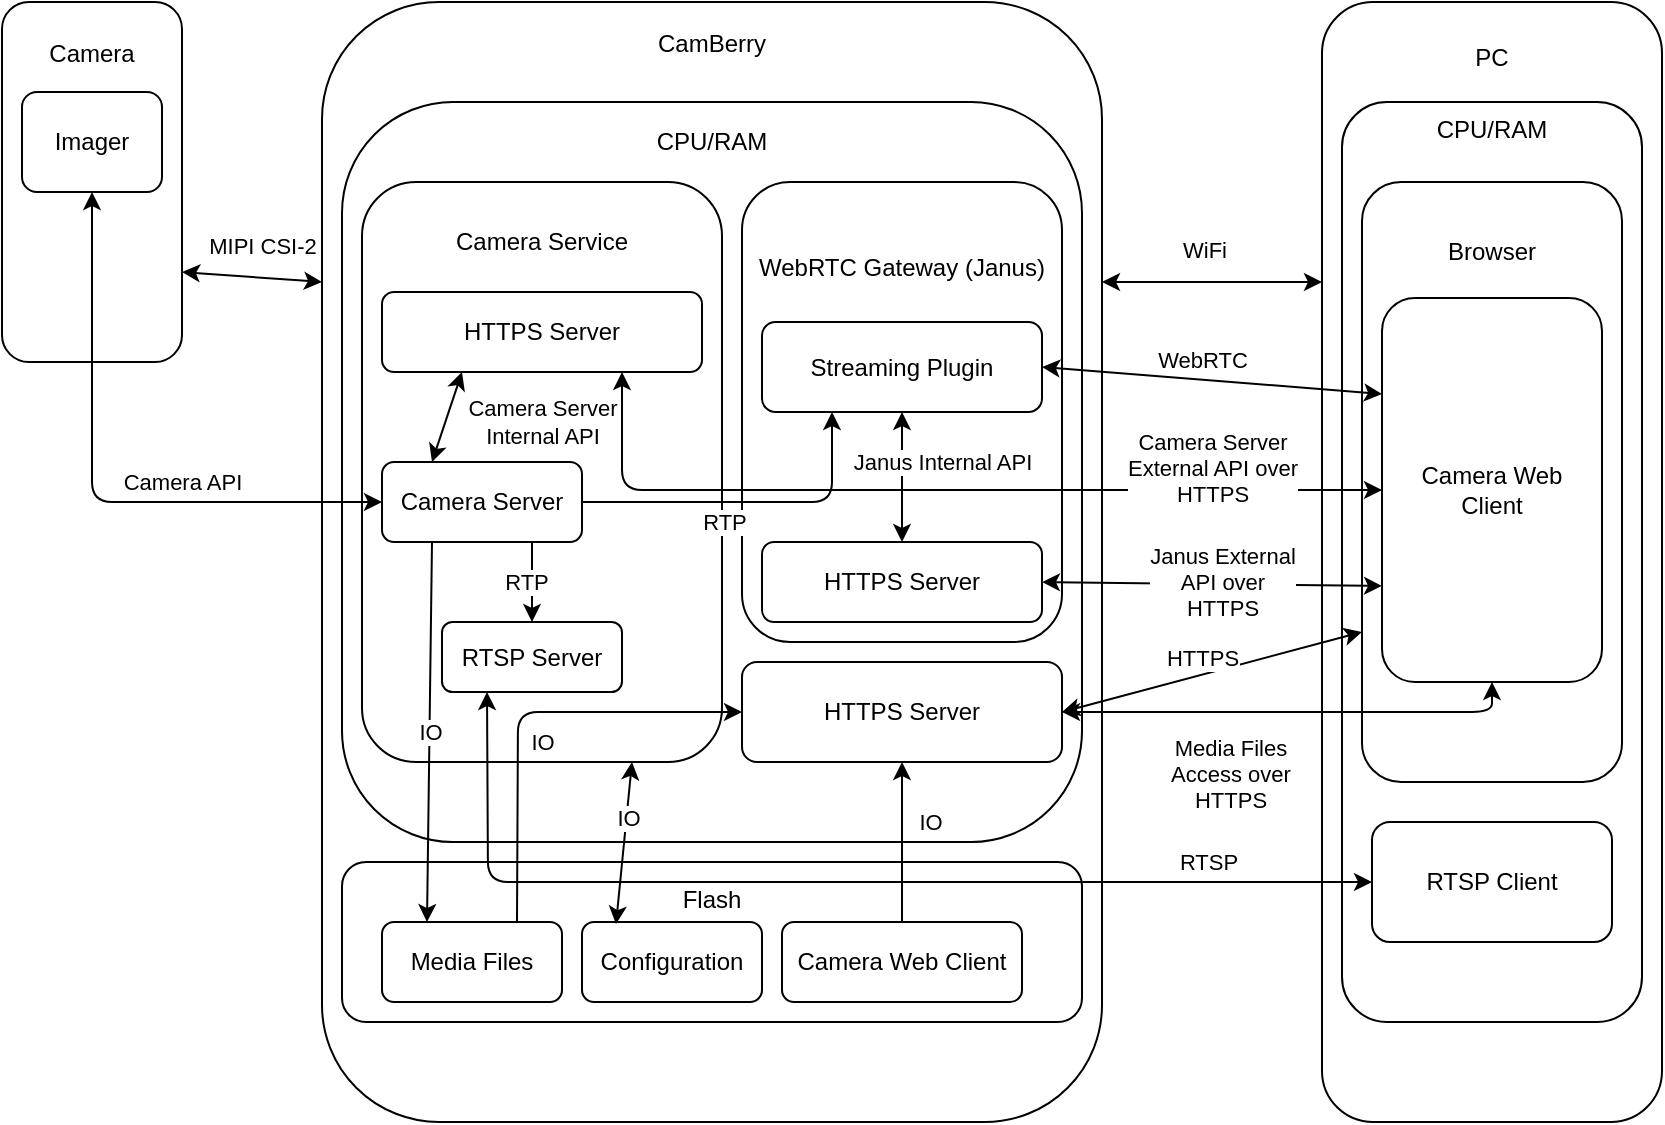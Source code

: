 <mxfile version="14.4.3" type="device"><diagram id="eTWQddaCksR-gw7PWzGI" name="Page-1"><mxGraphModel dx="1100" dy="636" grid="1" gridSize="10" guides="1" tooltips="1" connect="1" arrows="1" fold="1" page="1" pageScale="1" pageWidth="850" pageHeight="1100" math="0" shadow="0"><root><mxCell id="0"/><mxCell id="1" parent="0"/><mxCell id="myPzGDPE-qvGbpkQ2VIC-19" value="PC&lt;br&gt;&lt;br&gt;&lt;br&gt;&lt;br&gt;&lt;br&gt;&lt;br&gt;&lt;br&gt;&lt;br&gt;&lt;br&gt;&lt;br&gt;&lt;br&gt;&lt;br&gt;&lt;br&gt;&lt;br&gt;&lt;br&gt;&lt;br&gt;&lt;br&gt;&lt;br&gt;&lt;br&gt;&lt;br&gt;&lt;br&gt;&lt;br&gt;&lt;br&gt;&lt;br&gt;&lt;br&gt;&lt;br&gt;&lt;br&gt;&lt;br&gt;&lt;br&gt;&lt;br&gt;&lt;br&gt;&lt;br&gt;&lt;br&gt;&lt;br&gt;&lt;br&gt;&lt;br&gt;" style="rounded=1;whiteSpace=wrap;html=1;" parent="1" vertex="1"><mxGeometry x="670" y="40" width="170" height="560" as="geometry"/></mxCell><mxCell id="myPzGDPE-qvGbpkQ2VIC-30" value="CPU/RAM&lt;br&gt;&lt;br&gt;&lt;br&gt;&lt;br&gt;&lt;br&gt;&lt;br&gt;&lt;br&gt;&lt;br&gt;&lt;br&gt;&lt;br&gt;&lt;br&gt;&lt;br&gt;&lt;br&gt;&lt;br&gt;&lt;br&gt;&lt;br&gt;&lt;br&gt;&lt;br&gt;&lt;br&gt;&lt;br&gt;&lt;br&gt;&lt;br&gt;&lt;br&gt;&lt;br&gt;&lt;br&gt;&lt;br&gt;&lt;br&gt;&lt;br&gt;&lt;br&gt;&lt;br&gt;&lt;br&gt;" style="rounded=1;whiteSpace=wrap;html=1;" parent="1" vertex="1"><mxGeometry x="680" y="90" width="150" height="460" as="geometry"/></mxCell><mxCell id="myPzGDPE-qvGbpkQ2VIC-6" value="CamBerry&lt;br&gt;&lt;br&gt;&lt;br&gt;&lt;br&gt;RAM&lt;br&gt;&lt;br&gt;&lt;br&gt;&lt;br&gt;&lt;br&gt;&lt;br&gt;&lt;br&gt;&lt;br&gt;&lt;br&gt;&lt;br&gt;&lt;br&gt;&lt;br&gt;&lt;br&gt;&lt;br&gt;&lt;br&gt;&lt;br&gt;&lt;br&gt;&lt;br&gt;&lt;br&gt;&lt;br&gt;&lt;br&gt;&lt;br&gt;&lt;br&gt;&lt;br&gt;&lt;br&gt;&lt;br&gt;&lt;br&gt;&lt;br&gt;&lt;br&gt;&lt;br&gt;&lt;br&gt;&lt;br&gt;&lt;br&gt;" style="rounded=1;whiteSpace=wrap;html=1;" parent="1" vertex="1"><mxGeometry x="170" y="40" width="390" height="560" as="geometry"/></mxCell><mxCell id="myPzGDPE-qvGbpkQ2VIC-26" value="CPU/RAM&lt;br&gt;&lt;br&gt;&lt;br&gt;&lt;br&gt;&lt;br&gt;&lt;br&gt;&lt;br&gt;&lt;br&gt;&lt;br&gt;&lt;br&gt;&lt;br&gt;&lt;br&gt;&lt;br&gt;&lt;br&gt;&lt;br&gt;&lt;br&gt;&lt;br&gt;&lt;br&gt;&lt;br&gt;&lt;br&gt;&lt;br&gt;&lt;br&gt;&lt;br&gt;&lt;br&gt;" style="rounded=1;whiteSpace=wrap;html=1;" parent="1" vertex="1"><mxGeometry x="180" y="90" width="370" height="370" as="geometry"/></mxCell><mxCell id="myPzGDPE-qvGbpkQ2VIC-2" value="WebRTC Gateway (Janus)&lt;br&gt;&lt;br&gt;&lt;br&gt;&lt;br&gt;&lt;br&gt;&lt;br&gt;&lt;br&gt;&lt;br&gt;&lt;br&gt;&lt;br&gt;&lt;br&gt;" style="rounded=1;whiteSpace=wrap;html=1;" parent="1" vertex="1"><mxGeometry x="380" y="130" width="160" height="230" as="geometry"/></mxCell><mxCell id="myPzGDPE-qvGbpkQ2VIC-4" value="Browser&lt;br&gt;&lt;br&gt;&lt;br&gt;&lt;br&gt;&lt;br&gt;&lt;br&gt;&lt;br&gt;&lt;br&gt;&lt;br&gt;&lt;br&gt;&lt;br&gt;&lt;br&gt;&lt;br&gt;&lt;br&gt;&lt;br&gt;&lt;br&gt;&lt;br&gt;" style="rounded=1;whiteSpace=wrap;html=1;" parent="1" vertex="1"><mxGeometry x="690" y="130" width="130" height="300" as="geometry"/></mxCell><mxCell id="myPzGDPE-qvGbpkQ2VIC-5" value="Camera Service&lt;br&gt;&lt;br&gt;&lt;br&gt;&lt;br&gt;&lt;br&gt;&lt;br&gt;&lt;br&gt;&lt;br&gt;&lt;br&gt;&lt;br&gt;&lt;br&gt;&lt;br&gt;&lt;br&gt;&lt;br&gt;&lt;br&gt;&lt;br&gt;&lt;br&gt;" style="rounded=1;whiteSpace=wrap;html=1;" parent="1" vertex="1"><mxGeometry x="190" y="130" width="180" height="290" as="geometry"/></mxCell><mxCell id="myPzGDPE-qvGbpkQ2VIC-7" value="Streaming Plugin" style="rounded=1;whiteSpace=wrap;html=1;" parent="1" vertex="1"><mxGeometry x="390" y="200" width="140" height="45" as="geometry"/></mxCell><mxCell id="myPzGDPE-qvGbpkQ2VIC-8" value="RTSP Server" style="rounded=1;whiteSpace=wrap;html=1;" parent="1" vertex="1"><mxGeometry x="230" y="350" width="90" height="35" as="geometry"/></mxCell><mxCell id="myPzGDPE-qvGbpkQ2VIC-9" value="HTTPS Server" style="rounded=1;whiteSpace=wrap;html=1;" parent="1" vertex="1"><mxGeometry x="200" y="185" width="160" height="40" as="geometry"/></mxCell><mxCell id="myPzGDPE-qvGbpkQ2VIC-10" value="Camera Server" style="rounded=1;whiteSpace=wrap;html=1;" parent="1" vertex="1"><mxGeometry x="200" y="270" width="100" height="40" as="geometry"/></mxCell><mxCell id="myPzGDPE-qvGbpkQ2VIC-11" value="Camera&lt;br&gt;&lt;br&gt;&lt;br&gt;&lt;br&gt;&lt;br&gt;&lt;br&gt;&lt;br&gt;&lt;br&gt;&lt;br&gt;&lt;br&gt;" style="rounded=1;whiteSpace=wrap;html=1;" parent="1" vertex="1"><mxGeometry x="10" y="40" width="90" height="180" as="geometry"/></mxCell><mxCell id="myPzGDPE-qvGbpkQ2VIC-17" value="" style="endArrow=classic;startArrow=classic;html=1;exitX=1;exitY=0.75;exitDx=0;exitDy=0;entryX=0;entryY=0.25;entryDx=0;entryDy=0;" parent="1" source="myPzGDPE-qvGbpkQ2VIC-11" target="myPzGDPE-qvGbpkQ2VIC-6" edge="1"><mxGeometry width="50" height="50" relative="1" as="geometry"><mxPoint x="400" y="270" as="sourcePoint"/><mxPoint x="170" y="94" as="targetPoint"/></mxGeometry></mxCell><mxCell id="myPzGDPE-qvGbpkQ2VIC-18" value="MIPI CSI-2" style="edgeLabel;html=1;align=center;verticalAlign=middle;resizable=0;points=[];" parent="myPzGDPE-qvGbpkQ2VIC-17" vertex="1" connectable="0"><mxGeometry x="0.412" relative="1" as="geometry"><mxPoint x="-9.17" y="-16.75" as="offset"/></mxGeometry></mxCell><mxCell id="myPzGDPE-qvGbpkQ2VIC-21" value="" style="endArrow=classic;startArrow=classic;html=1;entryX=0;entryY=0.25;entryDx=0;entryDy=0;exitX=1;exitY=0.25;exitDx=0;exitDy=0;" parent="1" source="myPzGDPE-qvGbpkQ2VIC-6" target="myPzGDPE-qvGbpkQ2VIC-19" edge="1"><mxGeometry width="50" height="50" relative="1" as="geometry"><mxPoint x="400" y="200" as="sourcePoint"/><mxPoint x="450" y="150" as="targetPoint"/></mxGeometry></mxCell><mxCell id="myPzGDPE-qvGbpkQ2VIC-22" value="WiFi&lt;br&gt;" style="edgeLabel;html=1;align=center;verticalAlign=middle;resizable=0;points=[];" parent="myPzGDPE-qvGbpkQ2VIC-21" vertex="1" connectable="0"><mxGeometry x="0.244" y="-2" relative="1" as="geometry"><mxPoint x="-18" y="-18.66" as="offset"/></mxGeometry></mxCell><mxCell id="myPzGDPE-qvGbpkQ2VIC-23" value="" style="endArrow=classic;startArrow=classic;html=1;exitX=1;exitY=0.5;exitDx=0;exitDy=0;" parent="1" source="myPzGDPE-qvGbpkQ2VIC-20" edge="1"><mxGeometry width="50" height="50" relative="1" as="geometry"><mxPoint x="400" y="280" as="sourcePoint"/><mxPoint x="690" y="355" as="targetPoint"/><Array as="points"/></mxGeometry></mxCell><mxCell id="myPzGDPE-qvGbpkQ2VIC-24" value="HTTPS" style="edgeLabel;html=1;align=center;verticalAlign=middle;resizable=0;points=[];" parent="myPzGDPE-qvGbpkQ2VIC-23" vertex="1" connectable="0"><mxGeometry x="-0.179" y="-2" relative="1" as="geometry"><mxPoint x="7.65" y="-12.94" as="offset"/></mxGeometry></mxCell><mxCell id="myPzGDPE-qvGbpkQ2VIC-25" value="Flash&lt;br&gt;&lt;br&gt;&lt;br&gt;&lt;br&gt;" style="rounded=1;whiteSpace=wrap;html=1;" parent="1" vertex="1"><mxGeometry x="180" y="470" width="370" height="80" as="geometry"/></mxCell><mxCell id="myPzGDPE-qvGbpkQ2VIC-27" value="Camera Web Client" style="rounded=1;whiteSpace=wrap;html=1;" parent="1" vertex="1"><mxGeometry x="400" y="500" width="120" height="40" as="geometry"/></mxCell><mxCell id="myPzGDPE-qvGbpkQ2VIC-28" value="" style="endArrow=classic;startArrow=none;html=1;entryX=0.5;entryY=1;entryDx=0;entryDy=0;exitX=0.5;exitY=0;exitDx=0;exitDy=0;startFill=0;" parent="1" source="myPzGDPE-qvGbpkQ2VIC-27" target="myPzGDPE-qvGbpkQ2VIC-20" edge="1"><mxGeometry width="50" height="50" relative="1" as="geometry"><mxPoint x="370" y="350" as="sourcePoint"/><mxPoint x="420" y="300" as="targetPoint"/></mxGeometry></mxCell><mxCell id="myPzGDPE-qvGbpkQ2VIC-29" value="IO" style="edgeLabel;html=1;align=center;verticalAlign=middle;resizable=0;points=[];" parent="myPzGDPE-qvGbpkQ2VIC-28" vertex="1" connectable="0"><mxGeometry x="0.447" y="-1" relative="1" as="geometry"><mxPoint x="12.7" y="7.55" as="offset"/></mxGeometry></mxCell><mxCell id="myPzGDPE-qvGbpkQ2VIC-31" value="Camera Web&lt;br&gt;Client" style="rounded=1;whiteSpace=wrap;html=1;" parent="1" vertex="1"><mxGeometry x="700" y="188" width="110" height="192" as="geometry"/></mxCell><mxCell id="myPzGDPE-qvGbpkQ2VIC-32" value="" style="endArrow=classic;startArrow=classic;html=1;entryX=0;entryY=0.5;entryDx=0;entryDy=0;exitX=0.75;exitY=1;exitDx=0;exitDy=0;" parent="1" source="myPzGDPE-qvGbpkQ2VIC-9" target="myPzGDPE-qvGbpkQ2VIC-31" edge="1"><mxGeometry width="50" height="50" relative="1" as="geometry"><mxPoint x="400" y="380" as="sourcePoint"/><mxPoint x="450" y="330" as="targetPoint"/><Array as="points"><mxPoint x="320" y="284"/></Array></mxGeometry></mxCell><mxCell id="myPzGDPE-qvGbpkQ2VIC-44" value="Camera Server&lt;br&gt;External API over&lt;br&gt;HTTPS" style="edgeLabel;html=1;align=center;verticalAlign=middle;resizable=0;points=[];" parent="myPzGDPE-qvGbpkQ2VIC-32" vertex="1" connectable="0"><mxGeometry x="0.47" relative="1" as="geometry"><mxPoint x="31.62" y="-10.91" as="offset"/></mxGeometry></mxCell><mxCell id="myPzGDPE-qvGbpkQ2VIC-34" value="" style="endArrow=classic;startArrow=classic;html=1;entryX=0;entryY=0.25;entryDx=0;entryDy=0;exitX=1;exitY=0.5;exitDx=0;exitDy=0;" parent="1" source="myPzGDPE-qvGbpkQ2VIC-7" target="myPzGDPE-qvGbpkQ2VIC-31" edge="1"><mxGeometry width="50" height="50" relative="1" as="geometry"><mxPoint x="400" y="380" as="sourcePoint"/><mxPoint x="450" y="330" as="targetPoint"/></mxGeometry></mxCell><mxCell id="myPzGDPE-qvGbpkQ2VIC-43" value="WebRTC" style="edgeLabel;html=1;align=center;verticalAlign=middle;resizable=0;points=[];" parent="myPzGDPE-qvGbpkQ2VIC-34" vertex="1" connectable="0"><mxGeometry x="0.21" y="-1" relative="1" as="geometry"><mxPoint x="-23" y="-12.59" as="offset"/></mxGeometry></mxCell><mxCell id="myPzGDPE-qvGbpkQ2VIC-35" value="Configuration" style="rounded=1;whiteSpace=wrap;html=1;" parent="1" vertex="1"><mxGeometry x="300" y="500" width="90" height="40" as="geometry"/></mxCell><mxCell id="myPzGDPE-qvGbpkQ2VIC-36" value="" style="endArrow=classic;startArrow=classic;html=1;entryX=0.75;entryY=1;entryDx=0;entryDy=0;exitX=0.189;exitY=0.025;exitDx=0;exitDy=0;exitPerimeter=0;" parent="1" source="myPzGDPE-qvGbpkQ2VIC-35" target="myPzGDPE-qvGbpkQ2VIC-5" edge="1"><mxGeometry width="50" height="50" relative="1" as="geometry"><mxPoint x="310" y="500" as="sourcePoint"/><mxPoint x="322" y="420" as="targetPoint"/></mxGeometry></mxCell><mxCell id="myPzGDPE-qvGbpkQ2VIC-37" value="IO" style="edgeLabel;html=1;align=center;verticalAlign=middle;resizable=0;points=[];" parent="myPzGDPE-qvGbpkQ2VIC-36" vertex="1" connectable="0"><mxGeometry x="0.344" relative="1" as="geometry"><mxPoint y="1" as="offset"/></mxGeometry></mxCell><mxCell id="myPzGDPE-qvGbpkQ2VIC-39" value="Camera Server&lt;br&gt;Internal API" style="endArrow=classic;startArrow=classic;html=1;entryX=0.25;entryY=1;entryDx=0;entryDy=0;exitX=0.25;exitY=0;exitDx=0;exitDy=0;" parent="1" source="myPzGDPE-qvGbpkQ2VIC-10" target="myPzGDPE-qvGbpkQ2VIC-9" edge="1"><mxGeometry x="0.533" y="-46" width="50" height="50" relative="1" as="geometry"><mxPoint x="60" y="370" as="sourcePoint"/><mxPoint x="110" y="320" as="targetPoint"/><mxPoint as="offset"/></mxGeometry></mxCell><mxCell id="myPzGDPE-qvGbpkQ2VIC-40" value="RTSP Client" style="rounded=1;whiteSpace=wrap;html=1;" parent="1" vertex="1"><mxGeometry x="695" y="450" width="120" height="60" as="geometry"/></mxCell><mxCell id="myPzGDPE-qvGbpkQ2VIC-41" value="" style="endArrow=classic;startArrow=classic;html=1;exitX=0.25;exitY=1;exitDx=0;exitDy=0;entryX=0;entryY=0.5;entryDx=0;entryDy=0;" parent="1" source="myPzGDPE-qvGbpkQ2VIC-8" target="myPzGDPE-qvGbpkQ2VIC-40" edge="1"><mxGeometry width="50" height="50" relative="1" as="geometry"><mxPoint x="400" y="290" as="sourcePoint"/><mxPoint x="450" y="240" as="targetPoint"/><Array as="points"><mxPoint x="253" y="480"/></Array></mxGeometry></mxCell><mxCell id="myPzGDPE-qvGbpkQ2VIC-42" value="RTSP" style="edgeLabel;html=1;align=center;verticalAlign=middle;resizable=0;points=[];" parent="myPzGDPE-qvGbpkQ2VIC-41" vertex="1" connectable="0"><mxGeometry x="0.534" relative="1" as="geometry"><mxPoint x="43" y="-10" as="offset"/></mxGeometry></mxCell><mxCell id="myPzGDPE-qvGbpkQ2VIC-45" value="RTP" style="endArrow=none;startArrow=classic;html=1;exitX=0.5;exitY=0;exitDx=0;exitDy=0;entryX=0.75;entryY=1;entryDx=0;entryDy=0;startFill=1;endFill=0;" parent="1" source="myPzGDPE-qvGbpkQ2VIC-8" target="myPzGDPE-qvGbpkQ2VIC-10" edge="1"><mxGeometry x="0.015" y="2" width="50" height="50" relative="1" as="geometry"><mxPoint x="370" y="260" as="sourcePoint"/><mxPoint x="420" y="210" as="targetPoint"/><mxPoint x="-1" as="offset"/></mxGeometry></mxCell><mxCell id="myPzGDPE-qvGbpkQ2VIC-47" value="" style="endArrow=classic;html=1;exitX=1;exitY=0.5;exitDx=0;exitDy=0;entryX=0.25;entryY=1;entryDx=0;entryDy=0;" parent="1" source="myPzGDPE-qvGbpkQ2VIC-10" target="myPzGDPE-qvGbpkQ2VIC-7" edge="1"><mxGeometry width="50" height="50" relative="1" as="geometry"><mxPoint x="310" y="290" as="sourcePoint"/><mxPoint x="435" y="260" as="targetPoint"/><Array as="points"><mxPoint x="425" y="290"/></Array></mxGeometry></mxCell><mxCell id="myPzGDPE-qvGbpkQ2VIC-48" value="RTP" style="edgeLabel;html=1;align=center;verticalAlign=middle;resizable=0;points=[];" parent="myPzGDPE-qvGbpkQ2VIC-47" vertex="1" connectable="0"><mxGeometry x="0.357" y="-2" relative="1" as="geometry"><mxPoint x="-45" y="8" as="offset"/></mxGeometry></mxCell><mxCell id="myPzGDPE-qvGbpkQ2VIC-20" value="HTTPS Server" style="rounded=1;whiteSpace=wrap;html=1;" parent="1" vertex="1"><mxGeometry x="380" y="370" width="160" height="50" as="geometry"/></mxCell><mxCell id="myPzGDPE-qvGbpkQ2VIC-51" value="HTTPS Server" style="rounded=1;whiteSpace=wrap;html=1;" parent="1" vertex="1"><mxGeometry x="390" y="310" width="140" height="40" as="geometry"/></mxCell><mxCell id="myPzGDPE-qvGbpkQ2VIC-52" value="" style="endArrow=classic;startArrow=classic;html=1;exitX=1;exitY=0.5;exitDx=0;exitDy=0;entryX=0;entryY=0.75;entryDx=0;entryDy=0;" parent="1" source="myPzGDPE-qvGbpkQ2VIC-51" target="myPzGDPE-qvGbpkQ2VIC-31" edge="1"><mxGeometry width="50" height="50" relative="1" as="geometry"><mxPoint x="400" y="260" as="sourcePoint"/><mxPoint x="450" y="210" as="targetPoint"/></mxGeometry></mxCell><mxCell id="myPzGDPE-qvGbpkQ2VIC-53" value="Janus External&lt;br&gt;API over&lt;br&gt;HTTPS" style="edgeLabel;html=1;align=center;verticalAlign=middle;resizable=0;points=[];" parent="myPzGDPE-qvGbpkQ2VIC-52" vertex="1" connectable="0"><mxGeometry x="0.136" y="-2" relative="1" as="geometry"><mxPoint x="-6.97" y="-3.14" as="offset"/></mxGeometry></mxCell><mxCell id="myPzGDPE-qvGbpkQ2VIC-54" value="Janus Internal API" style="endArrow=classic;startArrow=classic;html=1;entryX=0.5;entryY=1;entryDx=0;entryDy=0;exitX=0.5;exitY=0;exitDx=0;exitDy=0;" parent="1" source="myPzGDPE-qvGbpkQ2VIC-51" target="myPzGDPE-qvGbpkQ2VIC-7" edge="1"><mxGeometry x="0.231" y="-20" width="50" height="50" relative="1" as="geometry"><mxPoint x="370" y="260" as="sourcePoint"/><mxPoint x="420" y="210" as="targetPoint"/><mxPoint as="offset"/></mxGeometry></mxCell><mxCell id="myPzGDPE-qvGbpkQ2VIC-55" value="Imager" style="rounded=1;whiteSpace=wrap;html=1;" parent="1" vertex="1"><mxGeometry x="20" y="85" width="70" height="50" as="geometry"/></mxCell><mxCell id="myPzGDPE-qvGbpkQ2VIC-56" value="Camera API" style="endArrow=classic;startArrow=classic;html=1;exitX=0.5;exitY=1;exitDx=0;exitDy=0;entryX=0;entryY=0.5;entryDx=0;entryDy=0;" parent="1" source="myPzGDPE-qvGbpkQ2VIC-55" target="myPzGDPE-qvGbpkQ2VIC-10" edge="1"><mxGeometry x="0.333" y="10" width="50" height="50" relative="1" as="geometry"><mxPoint x="120" y="290" as="sourcePoint"/><mxPoint x="170" y="240" as="targetPoint"/><Array as="points"><mxPoint x="55" y="290"/></Array><mxPoint as="offset"/></mxGeometry></mxCell><mxCell id="myPzGDPE-qvGbpkQ2VIC-58" value="Media Files" style="rounded=1;whiteSpace=wrap;html=1;" parent="1" vertex="1"><mxGeometry x="200" y="500" width="90" height="40" as="geometry"/></mxCell><mxCell id="myPzGDPE-qvGbpkQ2VIC-59" value="IO" style="endArrow=none;startArrow=classic;html=1;entryX=0.25;entryY=1;entryDx=0;entryDy=0;exitX=0.25;exitY=0;exitDx=0;exitDy=0;startFill=1;endFill=0;" parent="1" source="myPzGDPE-qvGbpkQ2VIC-58" target="myPzGDPE-qvGbpkQ2VIC-10" edge="1"><mxGeometry width="50" height="50" relative="1" as="geometry"><mxPoint x="370" y="300" as="sourcePoint"/><mxPoint x="420" y="250" as="targetPoint"/></mxGeometry></mxCell><mxCell id="myPzGDPE-qvGbpkQ2VIC-61" value="IO" style="endArrow=classic;html=1;exitX=0.75;exitY=0;exitDx=0;exitDy=0;entryX=0;entryY=0.5;entryDx=0;entryDy=0;" parent="1" source="myPzGDPE-qvGbpkQ2VIC-58" target="myPzGDPE-qvGbpkQ2VIC-20" edge="1"><mxGeometry x="-0.17" y="-12" width="50" height="50" relative="1" as="geometry"><mxPoint x="400" y="350" as="sourcePoint"/><mxPoint x="450" y="300" as="targetPoint"/><Array as="points"><mxPoint x="268" y="395"/></Array><mxPoint as="offset"/></mxGeometry></mxCell><mxCell id="myPzGDPE-qvGbpkQ2VIC-62" value="Media Files&lt;br&gt;Access over&lt;br&gt;HTTPS" style="endArrow=classic;startArrow=classic;html=1;entryX=0.5;entryY=1;entryDx=0;entryDy=0;exitX=1;exitY=0.5;exitDx=0;exitDy=0;" parent="1" source="myPzGDPE-qvGbpkQ2VIC-20" target="myPzGDPE-qvGbpkQ2VIC-31" edge="1"><mxGeometry x="-0.276" y="-31" width="50" height="50" relative="1" as="geometry"><mxPoint x="400" y="350" as="sourcePoint"/><mxPoint x="450" y="300" as="targetPoint"/><Array as="points"><mxPoint x="755" y="395"/></Array><mxPoint as="offset"/></mxGeometry></mxCell></root></mxGraphModel></diagram></mxfile>